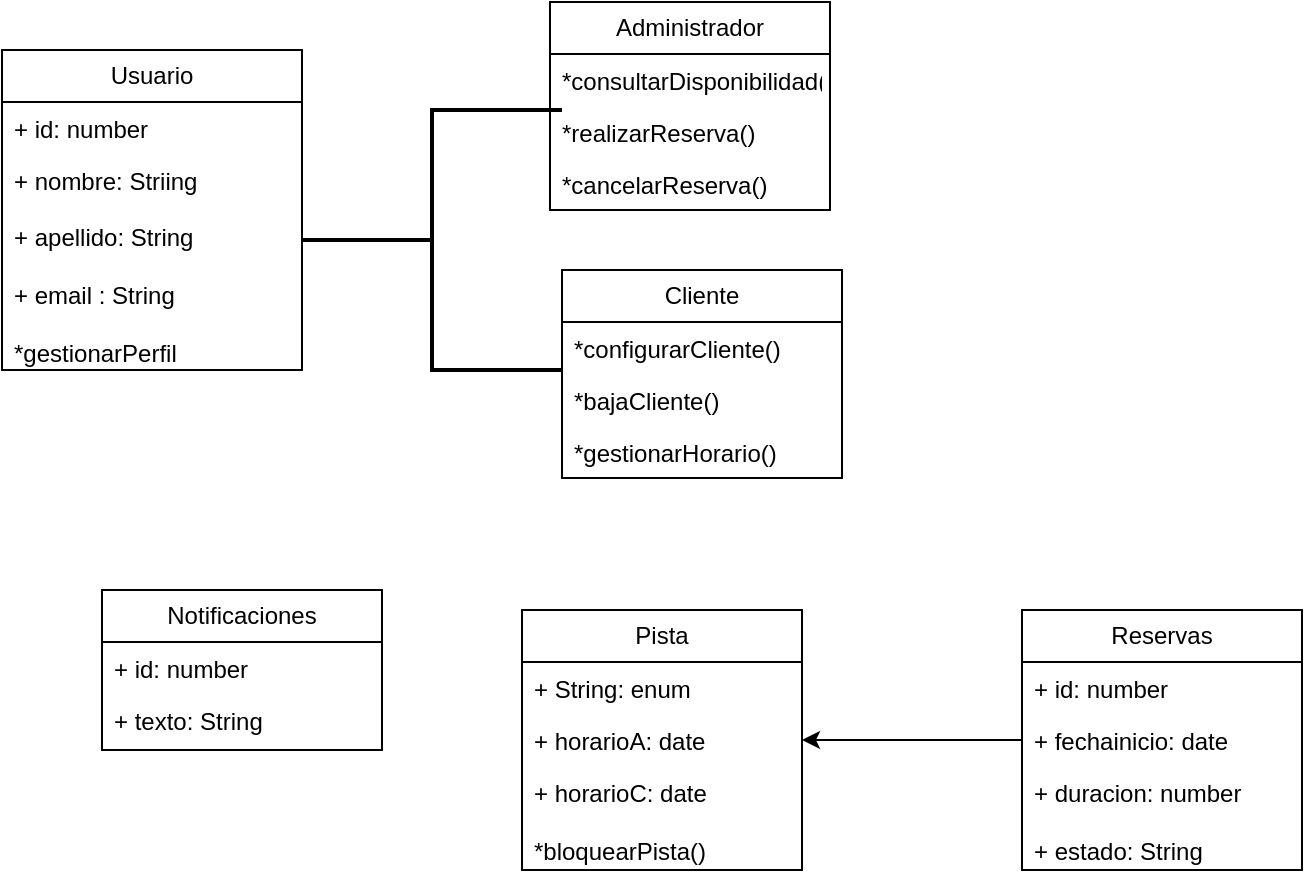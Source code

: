 <mxfile version="26.2.9">
  <diagram name="Página-1" id="SWJjVnNjLcOgqsE8iqpZ">
    <mxGraphModel dx="1044" dy="1696" grid="1" gridSize="10" guides="1" tooltips="1" connect="1" arrows="1" fold="1" page="1" pageScale="1" pageWidth="827" pageHeight="1169" math="0" shadow="0">
      <root>
        <mxCell id="0" />
        <mxCell id="1" parent="0" />
        <mxCell id="ZYAo1rwfhAxbbQB38QUY-1" value="Cliente" style="swimlane;fontStyle=0;childLayout=stackLayout;horizontal=1;startSize=26;fillColor=none;horizontalStack=0;resizeParent=1;resizeParentMax=0;resizeLast=0;collapsible=1;marginBottom=0;whiteSpace=wrap;html=1;" parent="1" vertex="1">
          <mxGeometry x="350" y="30" width="140" height="104" as="geometry">
            <mxRectangle x="70" y="70" width="80" height="30" as="alternateBounds" />
          </mxGeometry>
        </mxCell>
        <mxCell id="ZYAo1rwfhAxbbQB38QUY-2" value="*configurarCliente()" style="text;strokeColor=none;fillColor=none;align=left;verticalAlign=top;spacingLeft=4;spacingRight=4;overflow=hidden;rotatable=0;points=[[0,0.5],[1,0.5]];portConstraint=eastwest;whiteSpace=wrap;html=1;" parent="ZYAo1rwfhAxbbQB38QUY-1" vertex="1">
          <mxGeometry y="26" width="140" height="26" as="geometry" />
        </mxCell>
        <mxCell id="ZYAo1rwfhAxbbQB38QUY-3" value="*bajaCliente()" style="text;strokeColor=none;fillColor=none;align=left;verticalAlign=top;spacingLeft=4;spacingRight=4;overflow=hidden;rotatable=0;points=[[0,0.5],[1,0.5]];portConstraint=eastwest;whiteSpace=wrap;html=1;" parent="ZYAo1rwfhAxbbQB38QUY-1" vertex="1">
          <mxGeometry y="52" width="140" height="26" as="geometry" />
        </mxCell>
        <mxCell id="ZYAo1rwfhAxbbQB38QUY-4" value="*gestionarHorario()" style="text;strokeColor=none;fillColor=none;align=left;verticalAlign=top;spacingLeft=4;spacingRight=4;overflow=hidden;rotatable=0;points=[[0,0.5],[1,0.5]];portConstraint=eastwest;whiteSpace=wrap;html=1;" parent="ZYAo1rwfhAxbbQB38QUY-1" vertex="1">
          <mxGeometry y="78" width="140" height="26" as="geometry" />
        </mxCell>
        <mxCell id="FxQJKJ5ioGngU9ELd-fW-1" value="Administrador" style="swimlane;fontStyle=0;childLayout=stackLayout;horizontal=1;startSize=26;fillColor=none;horizontalStack=0;resizeParent=1;resizeParentMax=0;resizeLast=0;collapsible=1;marginBottom=0;whiteSpace=wrap;html=1;" vertex="1" parent="1">
          <mxGeometry x="344" y="-104" width="140" height="104" as="geometry" />
        </mxCell>
        <mxCell id="FxQJKJ5ioGngU9ELd-fW-2" value="*consultarDisponibilidad()" style="text;strokeColor=none;fillColor=none;align=left;verticalAlign=top;spacingLeft=4;spacingRight=4;overflow=hidden;rotatable=0;points=[[0,0.5],[1,0.5]];portConstraint=eastwest;whiteSpace=wrap;html=1;" vertex="1" parent="FxQJKJ5ioGngU9ELd-fW-1">
          <mxGeometry y="26" width="140" height="26" as="geometry" />
        </mxCell>
        <mxCell id="FxQJKJ5ioGngU9ELd-fW-3" value="*realizarReserva()" style="text;strokeColor=none;fillColor=none;align=left;verticalAlign=top;spacingLeft=4;spacingRight=4;overflow=hidden;rotatable=0;points=[[0,0.5],[1,0.5]];portConstraint=eastwest;whiteSpace=wrap;html=1;" vertex="1" parent="FxQJKJ5ioGngU9ELd-fW-1">
          <mxGeometry y="52" width="140" height="26" as="geometry" />
        </mxCell>
        <mxCell id="FxQJKJ5ioGngU9ELd-fW-4" value="*cancelarReserva()" style="text;strokeColor=none;fillColor=none;align=left;verticalAlign=top;spacingLeft=4;spacingRight=4;overflow=hidden;rotatable=0;points=[[0,0.5],[1,0.5]];portConstraint=eastwest;whiteSpace=wrap;html=1;" vertex="1" parent="FxQJKJ5ioGngU9ELd-fW-1">
          <mxGeometry y="78" width="140" height="26" as="geometry" />
        </mxCell>
        <mxCell id="FxQJKJ5ioGngU9ELd-fW-5" value="Usuario" style="swimlane;fontStyle=0;childLayout=stackLayout;horizontal=1;startSize=26;fillColor=none;horizontalStack=0;resizeParent=1;resizeParentMax=0;resizeLast=0;collapsible=1;marginBottom=0;whiteSpace=wrap;html=1;" vertex="1" parent="1">
          <mxGeometry x="70" y="-80" width="150" height="160" as="geometry" />
        </mxCell>
        <mxCell id="FxQJKJ5ioGngU9ELd-fW-6" value="+ id: number&lt;span style=&quot;white-space: pre;&quot;&gt;&#x9;&lt;/span&gt;" style="text;strokeColor=none;fillColor=none;align=left;verticalAlign=top;spacingLeft=4;spacingRight=4;overflow=hidden;rotatable=0;points=[[0,0.5],[1,0.5]];portConstraint=eastwest;whiteSpace=wrap;html=1;" vertex="1" parent="FxQJKJ5ioGngU9ELd-fW-5">
          <mxGeometry y="26" width="150" height="26" as="geometry" />
        </mxCell>
        <mxCell id="FxQJKJ5ioGngU9ELd-fW-7" value="+ nombre: Striing" style="text;strokeColor=none;fillColor=none;align=left;verticalAlign=top;spacingLeft=4;spacingRight=4;overflow=hidden;rotatable=0;points=[[0,0.5],[1,0.5]];portConstraint=eastwest;whiteSpace=wrap;html=1;" vertex="1" parent="FxQJKJ5ioGngU9ELd-fW-5">
          <mxGeometry y="52" width="150" height="108" as="geometry" />
        </mxCell>
        <mxCell id="FxQJKJ5ioGngU9ELd-fW-9" value="Notificaciones" style="swimlane;fontStyle=0;childLayout=stackLayout;horizontal=1;startSize=26;fillColor=none;horizontalStack=0;resizeParent=1;resizeParentMax=0;resizeLast=0;collapsible=1;marginBottom=0;whiteSpace=wrap;html=1;" vertex="1" parent="1">
          <mxGeometry x="120" y="190" width="140" height="80" as="geometry" />
        </mxCell>
        <mxCell id="FxQJKJ5ioGngU9ELd-fW-10" value="+ id: number" style="text;strokeColor=none;fillColor=none;align=left;verticalAlign=top;spacingLeft=4;spacingRight=4;overflow=hidden;rotatable=0;points=[[0,0.5],[1,0.5]];portConstraint=eastwest;whiteSpace=wrap;html=1;" vertex="1" parent="FxQJKJ5ioGngU9ELd-fW-9">
          <mxGeometry y="26" width="140" height="26" as="geometry" />
        </mxCell>
        <mxCell id="FxQJKJ5ioGngU9ELd-fW-11" value="+ texto: String" style="text;strokeColor=none;fillColor=none;align=left;verticalAlign=top;spacingLeft=4;spacingRight=4;overflow=hidden;rotatable=0;points=[[0,0.5],[1,0.5]];portConstraint=eastwest;whiteSpace=wrap;html=1;" vertex="1" parent="FxQJKJ5ioGngU9ELd-fW-9">
          <mxGeometry y="52" width="140" height="26" as="geometry" />
        </mxCell>
        <mxCell id="FxQJKJ5ioGngU9ELd-fW-12" value="+ field: type" style="text;strokeColor=none;fillColor=none;align=left;verticalAlign=top;spacingLeft=4;spacingRight=4;overflow=hidden;rotatable=0;points=[[0,0.5],[1,0.5]];portConstraint=eastwest;whiteSpace=wrap;html=1;" vertex="1" parent="FxQJKJ5ioGngU9ELd-fW-9">
          <mxGeometry y="78" width="140" height="2" as="geometry" />
        </mxCell>
        <mxCell id="FxQJKJ5ioGngU9ELd-fW-13" value="Pista" style="swimlane;fontStyle=0;childLayout=stackLayout;horizontal=1;startSize=26;fillColor=none;horizontalStack=0;resizeParent=1;resizeParentMax=0;resizeLast=0;collapsible=1;marginBottom=0;whiteSpace=wrap;html=1;" vertex="1" parent="1">
          <mxGeometry x="330" y="200" width="140" height="130" as="geometry" />
        </mxCell>
        <mxCell id="FxQJKJ5ioGngU9ELd-fW-14" value="+ String: enum" style="text;strokeColor=none;fillColor=none;align=left;verticalAlign=top;spacingLeft=4;spacingRight=4;overflow=hidden;rotatable=0;points=[[0,0.5],[1,0.5]];portConstraint=eastwest;whiteSpace=wrap;html=1;" vertex="1" parent="FxQJKJ5ioGngU9ELd-fW-13">
          <mxGeometry y="26" width="140" height="26" as="geometry" />
        </mxCell>
        <mxCell id="FxQJKJ5ioGngU9ELd-fW-15" value="+ horarioA: date" style="text;strokeColor=none;fillColor=none;align=left;verticalAlign=top;spacingLeft=4;spacingRight=4;overflow=hidden;rotatable=0;points=[[0,0.5],[1,0.5]];portConstraint=eastwest;whiteSpace=wrap;html=1;" vertex="1" parent="FxQJKJ5ioGngU9ELd-fW-13">
          <mxGeometry y="52" width="140" height="26" as="geometry" />
        </mxCell>
        <mxCell id="FxQJKJ5ioGngU9ELd-fW-16" value="+ horarioC: date&lt;div&gt;&lt;br&gt;&lt;/div&gt;&lt;div&gt;*bloquearPista()&lt;/div&gt;" style="text;strokeColor=none;fillColor=none;align=left;verticalAlign=top;spacingLeft=4;spacingRight=4;overflow=hidden;rotatable=0;points=[[0,0.5],[1,0.5]];portConstraint=eastwest;whiteSpace=wrap;html=1;" vertex="1" parent="FxQJKJ5ioGngU9ELd-fW-13">
          <mxGeometry y="78" width="140" height="52" as="geometry" />
        </mxCell>
        <mxCell id="FxQJKJ5ioGngU9ELd-fW-17" value="Reservas" style="swimlane;fontStyle=0;childLayout=stackLayout;horizontal=1;startSize=26;fillColor=none;horizontalStack=0;resizeParent=1;resizeParentMax=0;resizeLast=0;collapsible=1;marginBottom=0;whiteSpace=wrap;html=1;" vertex="1" parent="1">
          <mxGeometry x="580" y="200" width="140" height="130" as="geometry" />
        </mxCell>
        <mxCell id="FxQJKJ5ioGngU9ELd-fW-18" value="+ id: number" style="text;strokeColor=none;fillColor=none;align=left;verticalAlign=top;spacingLeft=4;spacingRight=4;overflow=hidden;rotatable=0;points=[[0,0.5],[1,0.5]];portConstraint=eastwest;whiteSpace=wrap;html=1;" vertex="1" parent="FxQJKJ5ioGngU9ELd-fW-17">
          <mxGeometry y="26" width="140" height="26" as="geometry" />
        </mxCell>
        <mxCell id="FxQJKJ5ioGngU9ELd-fW-19" value="+ fechainicio: date" style="text;strokeColor=none;fillColor=none;align=left;verticalAlign=top;spacingLeft=4;spacingRight=4;overflow=hidden;rotatable=0;points=[[0,0.5],[1,0.5]];portConstraint=eastwest;whiteSpace=wrap;html=1;" vertex="1" parent="FxQJKJ5ioGngU9ELd-fW-17">
          <mxGeometry y="52" width="140" height="26" as="geometry" />
        </mxCell>
        <mxCell id="FxQJKJ5ioGngU9ELd-fW-20" value="+ duracion: number&lt;div&gt;&lt;br&gt;&lt;/div&gt;&lt;div&gt;+ estado: String&lt;/div&gt;" style="text;strokeColor=none;fillColor=none;align=left;verticalAlign=top;spacingLeft=4;spacingRight=4;overflow=hidden;rotatable=0;points=[[0,0.5],[1,0.5]];portConstraint=eastwest;whiteSpace=wrap;html=1;" vertex="1" parent="FxQJKJ5ioGngU9ELd-fW-17">
          <mxGeometry y="78" width="140" height="52" as="geometry" />
        </mxCell>
        <mxCell id="FxQJKJ5ioGngU9ELd-fW-22" value="" style="strokeWidth=2;html=1;shape=mxgraph.flowchart.annotation_2;align=left;labelPosition=right;pointerEvents=1;" vertex="1" parent="1">
          <mxGeometry x="220" y="-50" width="130" height="130" as="geometry" />
        </mxCell>
        <mxCell id="FxQJKJ5ioGngU9ELd-fW-8" value="+ apellido: String&lt;div&gt;&lt;div&gt;&lt;br&gt;&lt;/div&gt;&lt;div&gt;+ email : String&lt;/div&gt;&lt;div&gt;&lt;br&gt;&lt;/div&gt;&lt;div&gt;*gestionarPerfil&lt;/div&gt;&lt;/div&gt;" style="text;strokeColor=none;fillColor=none;align=left;verticalAlign=top;spacingLeft=4;spacingRight=4;overflow=hidden;rotatable=0;points=[[0,0.5],[1,0.5]];portConstraint=eastwest;whiteSpace=wrap;html=1;" vertex="1" parent="1">
          <mxGeometry x="70" width="140" height="82" as="geometry" />
        </mxCell>
        <mxCell id="FxQJKJ5ioGngU9ELd-fW-23" style="edgeStyle=orthogonalEdgeStyle;rounded=0;orthogonalLoop=1;jettySize=auto;html=1;exitX=0;exitY=0.5;exitDx=0;exitDy=0;entryX=1;entryY=0.5;entryDx=0;entryDy=0;" edge="1" parent="1" source="FxQJKJ5ioGngU9ELd-fW-19" target="FxQJKJ5ioGngU9ELd-fW-15">
          <mxGeometry relative="1" as="geometry" />
        </mxCell>
      </root>
    </mxGraphModel>
  </diagram>
</mxfile>
